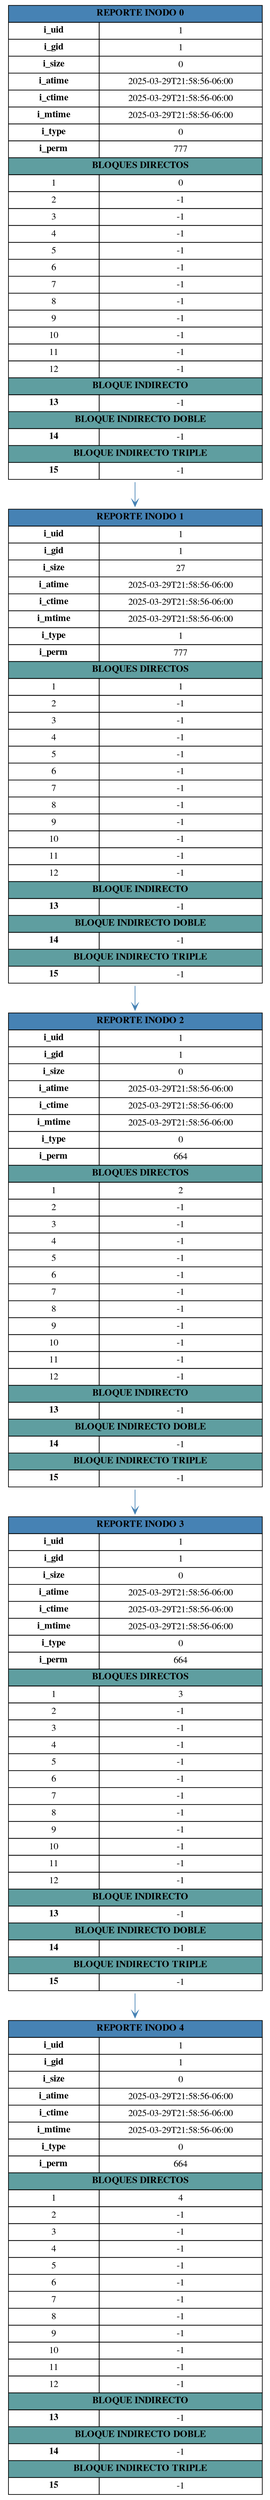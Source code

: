 digraph G {
        node [shape=plaintext, fontname="Times"]
        edge [color="#4682B4", arrowhead=vee]
    inode0 [label=<
            <table border="0" cellborder="1" cellspacing="0" cellpadding="4" style="font-family:Times">
                <!-- Encabezado -->
                <tr>
                    <td colspan="2" bgcolor="#4682B4" style="color:white; font-size:14px; padding:6px;">
                        <b>REPORTE INODO 0</b>
                    </td>
                </tr>
                
                <!-- Datos básicos -->
                <tr bgcolor="#E6F2FF"><td><b>i_uid</b></td><td>1</td></tr>
                <tr><td><b>i_gid</b></td><td>1</td></tr>
                <tr bgcolor="#E6F2FF"><td><b>i_size</b></td><td>0</td></tr>
                <tr><td><b>i_atime</b></td><td>2025-03-29T21:58:56-06:00</td></tr>
                <tr bgcolor="#E6F2FF"><td><b>i_ctime</b></td><td>2025-03-29T21:58:56-06:00</td></tr>
                <tr><td><b>i_mtime</b></td><td>2025-03-29T21:58:56-06:00</td></tr>
                <tr bgcolor="#E6F2FF"><td><b>i_type</b></td><td>0</td></tr>
                <tr><td><b>i_perm</b></td><td>777</td></tr>
                
                <!-- Bloques directos -->
                <tr>
                    <td colspan="2" bgcolor="#5F9EA0" style="color:white; padding:4px;">
                        <b>BLOQUES DIRECTOS</b>
                    </td>
                </tr>
        <tr><td>1</td><td>0</td></tr><tr><td>2</td><td>-1</td></tr><tr><td>3</td><td>-1</td></tr><tr><td>4</td><td>-1</td></tr><tr><td>5</td><td>-1</td></tr><tr><td>6</td><td>-1</td></tr><tr><td>7</td><td>-1</td></tr><tr><td>8</td><td>-1</td></tr><tr><td>9</td><td>-1</td></tr><tr><td>10</td><td>-1</td></tr><tr><td>11</td><td>-1</td></tr><tr><td>12</td><td>-1</td></tr>
                <!-- Bloques indirectos -->
                <tr>
                    <td colspan="2" bgcolor="#5F9EA0" style="color:white; padding:4px;">
                        <b>BLOQUE INDIRECTO</b>
                    </td>
                </tr>
                <tr bgcolor="#F0F8FF"><td><b>13</b></td><td>-1</td></tr>
                
                <tr>
                    <td colspan="2" bgcolor="#5F9EA0" style="color:white; padding:4px;">
                        <b>BLOQUE INDIRECTO DOBLE</b>
                    </td>
                </tr>
                <tr><td><b>14</b></td><td>-1</td></tr>
                
                <tr>
                    <td colspan="2" bgcolor="#5F9EA0" style="color:white; padding:4px;">
                        <b>BLOQUE INDIRECTO TRIPLE</b>
                    </td>
                </tr>
                <tr bgcolor="#F0F8FF"><td><b>15</b></td><td>-1</td></tr>
            </table>>];
        inode0 -> inode1;
inode1 [label=<
            <table border="0" cellborder="1" cellspacing="0" cellpadding="4" style="font-family:Times">
                <!-- Encabezado -->
                <tr>
                    <td colspan="2" bgcolor="#4682B4" style="color:white; font-size:14px; padding:6px;">
                        <b>REPORTE INODO 1</b>
                    </td>
                </tr>
                
                <!-- Datos básicos -->
                <tr bgcolor="#E6F2FF"><td><b>i_uid</b></td><td>1</td></tr>
                <tr><td><b>i_gid</b></td><td>1</td></tr>
                <tr bgcolor="#E6F2FF"><td><b>i_size</b></td><td>27</td></tr>
                <tr><td><b>i_atime</b></td><td>2025-03-29T21:58:56-06:00</td></tr>
                <tr bgcolor="#E6F2FF"><td><b>i_ctime</b></td><td>2025-03-29T21:58:56-06:00</td></tr>
                <tr><td><b>i_mtime</b></td><td>2025-03-29T21:58:56-06:00</td></tr>
                <tr bgcolor="#E6F2FF"><td><b>i_type</b></td><td>1</td></tr>
                <tr><td><b>i_perm</b></td><td>777</td></tr>
                
                <!-- Bloques directos -->
                <tr>
                    <td colspan="2" bgcolor="#5F9EA0" style="color:white; padding:4px;">
                        <b>BLOQUES DIRECTOS</b>
                    </td>
                </tr>
        <tr><td>1</td><td>1</td></tr><tr><td>2</td><td>-1</td></tr><tr><td>3</td><td>-1</td></tr><tr><td>4</td><td>-1</td></tr><tr><td>5</td><td>-1</td></tr><tr><td>6</td><td>-1</td></tr><tr><td>7</td><td>-1</td></tr><tr><td>8</td><td>-1</td></tr><tr><td>9</td><td>-1</td></tr><tr><td>10</td><td>-1</td></tr><tr><td>11</td><td>-1</td></tr><tr><td>12</td><td>-1</td></tr>
                <!-- Bloques indirectos -->
                <tr>
                    <td colspan="2" bgcolor="#5F9EA0" style="color:white; padding:4px;">
                        <b>BLOQUE INDIRECTO</b>
                    </td>
                </tr>
                <tr bgcolor="#F0F8FF"><td><b>13</b></td><td>-1</td></tr>
                
                <tr>
                    <td colspan="2" bgcolor="#5F9EA0" style="color:white; padding:4px;">
                        <b>BLOQUE INDIRECTO DOBLE</b>
                    </td>
                </tr>
                <tr><td><b>14</b></td><td>-1</td></tr>
                
                <tr>
                    <td colspan="2" bgcolor="#5F9EA0" style="color:white; padding:4px;">
                        <b>BLOQUE INDIRECTO TRIPLE</b>
                    </td>
                </tr>
                <tr bgcolor="#F0F8FF"><td><b>15</b></td><td>-1</td></tr>
            </table>>];
        inode1 -> inode2;
inode2 [label=<
            <table border="0" cellborder="1" cellspacing="0" cellpadding="4" style="font-family:Times">
                <!-- Encabezado -->
                <tr>
                    <td colspan="2" bgcolor="#4682B4" style="color:white; font-size:14px; padding:6px;">
                        <b>REPORTE INODO 2</b>
                    </td>
                </tr>
                
                <!-- Datos básicos -->
                <tr bgcolor="#E6F2FF"><td><b>i_uid</b></td><td>1</td></tr>
                <tr><td><b>i_gid</b></td><td>1</td></tr>
                <tr bgcolor="#E6F2FF"><td><b>i_size</b></td><td>0</td></tr>
                <tr><td><b>i_atime</b></td><td>2025-03-29T21:58:56-06:00</td></tr>
                <tr bgcolor="#E6F2FF"><td><b>i_ctime</b></td><td>2025-03-29T21:58:56-06:00</td></tr>
                <tr><td><b>i_mtime</b></td><td>2025-03-29T21:58:56-06:00</td></tr>
                <tr bgcolor="#E6F2FF"><td><b>i_type</b></td><td>0</td></tr>
                <tr><td><b>i_perm</b></td><td>664</td></tr>
                
                <!-- Bloques directos -->
                <tr>
                    <td colspan="2" bgcolor="#5F9EA0" style="color:white; padding:4px;">
                        <b>BLOQUES DIRECTOS</b>
                    </td>
                </tr>
        <tr><td>1</td><td>2</td></tr><tr><td>2</td><td>-1</td></tr><tr><td>3</td><td>-1</td></tr><tr><td>4</td><td>-1</td></tr><tr><td>5</td><td>-1</td></tr><tr><td>6</td><td>-1</td></tr><tr><td>7</td><td>-1</td></tr><tr><td>8</td><td>-1</td></tr><tr><td>9</td><td>-1</td></tr><tr><td>10</td><td>-1</td></tr><tr><td>11</td><td>-1</td></tr><tr><td>12</td><td>-1</td></tr>
                <!-- Bloques indirectos -->
                <tr>
                    <td colspan="2" bgcolor="#5F9EA0" style="color:white; padding:4px;">
                        <b>BLOQUE INDIRECTO</b>
                    </td>
                </tr>
                <tr bgcolor="#F0F8FF"><td><b>13</b></td><td>-1</td></tr>
                
                <tr>
                    <td colspan="2" bgcolor="#5F9EA0" style="color:white; padding:4px;">
                        <b>BLOQUE INDIRECTO DOBLE</b>
                    </td>
                </tr>
                <tr><td><b>14</b></td><td>-1</td></tr>
                
                <tr>
                    <td colspan="2" bgcolor="#5F9EA0" style="color:white; padding:4px;">
                        <b>BLOQUE INDIRECTO TRIPLE</b>
                    </td>
                </tr>
                <tr bgcolor="#F0F8FF"><td><b>15</b></td><td>-1</td></tr>
            </table>>];
        inode2 -> inode3;
inode3 [label=<
            <table border="0" cellborder="1" cellspacing="0" cellpadding="4" style="font-family:Times">
                <!-- Encabezado -->
                <tr>
                    <td colspan="2" bgcolor="#4682B4" style="color:white; font-size:14px; padding:6px;">
                        <b>REPORTE INODO 3</b>
                    </td>
                </tr>
                
                <!-- Datos básicos -->
                <tr bgcolor="#E6F2FF"><td><b>i_uid</b></td><td>1</td></tr>
                <tr><td><b>i_gid</b></td><td>1</td></tr>
                <tr bgcolor="#E6F2FF"><td><b>i_size</b></td><td>0</td></tr>
                <tr><td><b>i_atime</b></td><td>2025-03-29T21:58:56-06:00</td></tr>
                <tr bgcolor="#E6F2FF"><td><b>i_ctime</b></td><td>2025-03-29T21:58:56-06:00</td></tr>
                <tr><td><b>i_mtime</b></td><td>2025-03-29T21:58:56-06:00</td></tr>
                <tr bgcolor="#E6F2FF"><td><b>i_type</b></td><td>0</td></tr>
                <tr><td><b>i_perm</b></td><td>664</td></tr>
                
                <!-- Bloques directos -->
                <tr>
                    <td colspan="2" bgcolor="#5F9EA0" style="color:white; padding:4px;">
                        <b>BLOQUES DIRECTOS</b>
                    </td>
                </tr>
        <tr><td>1</td><td>3</td></tr><tr><td>2</td><td>-1</td></tr><tr><td>3</td><td>-1</td></tr><tr><td>4</td><td>-1</td></tr><tr><td>5</td><td>-1</td></tr><tr><td>6</td><td>-1</td></tr><tr><td>7</td><td>-1</td></tr><tr><td>8</td><td>-1</td></tr><tr><td>9</td><td>-1</td></tr><tr><td>10</td><td>-1</td></tr><tr><td>11</td><td>-1</td></tr><tr><td>12</td><td>-1</td></tr>
                <!-- Bloques indirectos -->
                <tr>
                    <td colspan="2" bgcolor="#5F9EA0" style="color:white; padding:4px;">
                        <b>BLOQUE INDIRECTO</b>
                    </td>
                </tr>
                <tr bgcolor="#F0F8FF"><td><b>13</b></td><td>-1</td></tr>
                
                <tr>
                    <td colspan="2" bgcolor="#5F9EA0" style="color:white; padding:4px;">
                        <b>BLOQUE INDIRECTO DOBLE</b>
                    </td>
                </tr>
                <tr><td><b>14</b></td><td>-1</td></tr>
                
                <tr>
                    <td colspan="2" bgcolor="#5F9EA0" style="color:white; padding:4px;">
                        <b>BLOQUE INDIRECTO TRIPLE</b>
                    </td>
                </tr>
                <tr bgcolor="#F0F8FF"><td><b>15</b></td><td>-1</td></tr>
            </table>>];
        inode3 -> inode4;
inode4 [label=<
            <table border="0" cellborder="1" cellspacing="0" cellpadding="4" style="font-family:Times">
                <!-- Encabezado -->
                <tr>
                    <td colspan="2" bgcolor="#4682B4" style="color:white; font-size:14px; padding:6px;">
                        <b>REPORTE INODO 4</b>
                    </td>
                </tr>
                
                <!-- Datos básicos -->
                <tr bgcolor="#E6F2FF"><td><b>i_uid</b></td><td>1</td></tr>
                <tr><td><b>i_gid</b></td><td>1</td></tr>
                <tr bgcolor="#E6F2FF"><td><b>i_size</b></td><td>0</td></tr>
                <tr><td><b>i_atime</b></td><td>2025-03-29T21:58:56-06:00</td></tr>
                <tr bgcolor="#E6F2FF"><td><b>i_ctime</b></td><td>2025-03-29T21:58:56-06:00</td></tr>
                <tr><td><b>i_mtime</b></td><td>2025-03-29T21:58:56-06:00</td></tr>
                <tr bgcolor="#E6F2FF"><td><b>i_type</b></td><td>0</td></tr>
                <tr><td><b>i_perm</b></td><td>664</td></tr>
                
                <!-- Bloques directos -->
                <tr>
                    <td colspan="2" bgcolor="#5F9EA0" style="color:white; padding:4px;">
                        <b>BLOQUES DIRECTOS</b>
                    </td>
                </tr>
        <tr><td>1</td><td>4</td></tr><tr><td>2</td><td>-1</td></tr><tr><td>3</td><td>-1</td></tr><tr><td>4</td><td>-1</td></tr><tr><td>5</td><td>-1</td></tr><tr><td>6</td><td>-1</td></tr><tr><td>7</td><td>-1</td></tr><tr><td>8</td><td>-1</td></tr><tr><td>9</td><td>-1</td></tr><tr><td>10</td><td>-1</td></tr><tr><td>11</td><td>-1</td></tr><tr><td>12</td><td>-1</td></tr>
                <!-- Bloques indirectos -->
                <tr>
                    <td colspan="2" bgcolor="#5F9EA0" style="color:white; padding:4px;">
                        <b>BLOQUE INDIRECTO</b>
                    </td>
                </tr>
                <tr bgcolor="#F0F8FF"><td><b>13</b></td><td>-1</td></tr>
                
                <tr>
                    <td colspan="2" bgcolor="#5F9EA0" style="color:white; padding:4px;">
                        <b>BLOQUE INDIRECTO DOBLE</b>
                    </td>
                </tr>
                <tr><td><b>14</b></td><td>-1</td></tr>
                
                <tr>
                    <td colspan="2" bgcolor="#5F9EA0" style="color:white; padding:4px;">
                        <b>BLOQUE INDIRECTO TRIPLE</b>
                    </td>
                </tr>
                <tr bgcolor="#F0F8FF"><td><b>15</b></td><td>-1</td></tr>
            </table>>];
        
        graph [fontname="Times"];
        node [fontname="Times"];
    }
